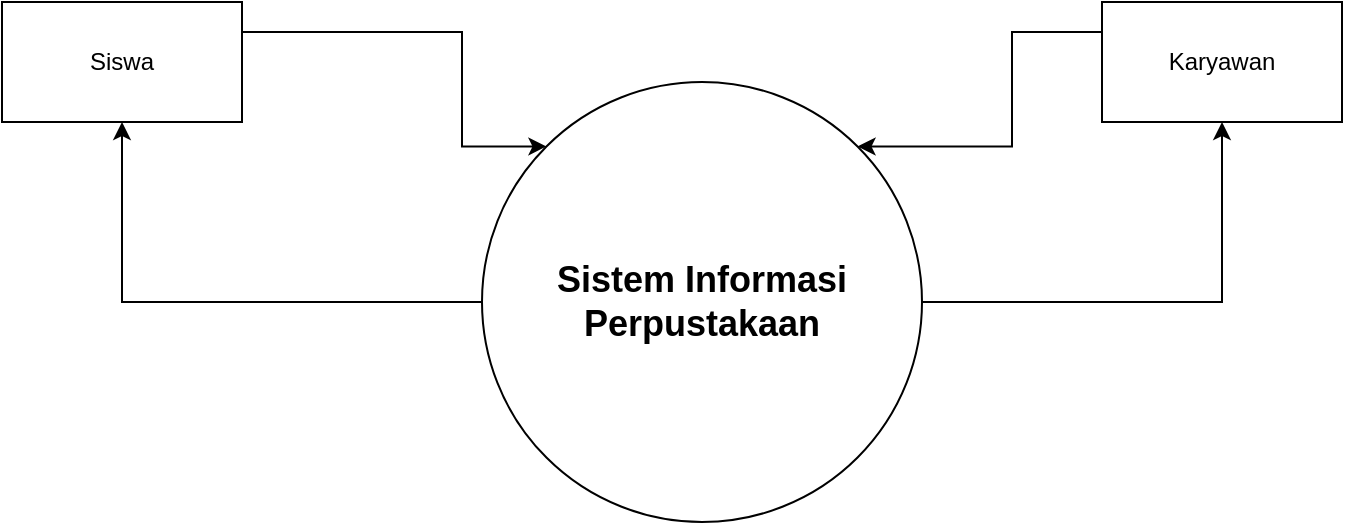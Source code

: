 <mxfile version="10.8.4" type="google"><diagram id="C4xaDUSQnGA1lA9KY2sJ" name="Context Diagram"><mxGraphModel dx="988" dy="569" grid="1" gridSize="10" guides="1" tooltips="1" connect="1" arrows="1" fold="1" page="1" pageScale="1" pageWidth="827" pageHeight="1169" math="0" shadow="0"><root><mxCell id="0"/><mxCell id="1" parent="0"/><mxCell id="3ceh9zZSgcLg6Dgw_gQ7-5" style="edgeStyle=orthogonalEdgeStyle;rounded=0;orthogonalLoop=1;jettySize=auto;html=1;exitX=0;exitY=0.5;exitDx=0;exitDy=0;entryX=0.5;entryY=1;entryDx=0;entryDy=0;" edge="1" parent="1" source="3ceh9zZSgcLg6Dgw_gQ7-1" target="3ceh9zZSgcLg6Dgw_gQ7-2"><mxGeometry relative="1" as="geometry"><Array as="points"><mxPoint x="139" y="320"/></Array></mxGeometry></mxCell><mxCell id="3ceh9zZSgcLg6Dgw_gQ7-7" style="edgeStyle=orthogonalEdgeStyle;rounded=0;orthogonalLoop=1;jettySize=auto;html=1;exitX=1;exitY=0.5;exitDx=0;exitDy=0;entryX=0.5;entryY=1;entryDx=0;entryDy=0;" edge="1" parent="1" source="3ceh9zZSgcLg6Dgw_gQ7-1" target="3ceh9zZSgcLg6Dgw_gQ7-3"><mxGeometry relative="1" as="geometry"/></mxCell><mxCell id="3ceh9zZSgcLg6Dgw_gQ7-1" value="&lt;span style=&quot;font-size: 18px&quot;&gt;&lt;b&gt;Sistem Informasi Perpustakaan&lt;/b&gt;&lt;/span&gt;" style="ellipse;whiteSpace=wrap;html=1;aspect=fixed;gradientColor=#ffffff;" vertex="1" parent="1"><mxGeometry x="319" y="210" width="220" height="220" as="geometry"/></mxCell><mxCell id="3ceh9zZSgcLg6Dgw_gQ7-4" style="edgeStyle=orthogonalEdgeStyle;rounded=0;orthogonalLoop=1;jettySize=auto;html=1;exitX=1;exitY=0.25;exitDx=0;exitDy=0;entryX=0;entryY=0;entryDx=0;entryDy=0;" edge="1" parent="1" source="3ceh9zZSgcLg6Dgw_gQ7-2" target="3ceh9zZSgcLg6Dgw_gQ7-1"><mxGeometry relative="1" as="geometry"><Array as="points"><mxPoint x="309" y="185"/><mxPoint x="309" y="243"/></Array></mxGeometry></mxCell><mxCell id="3ceh9zZSgcLg6Dgw_gQ7-2" value="Siswa" style="rounded=0;whiteSpace=wrap;html=1;" vertex="1" parent="1"><mxGeometry x="79" y="170" width="120" height="60" as="geometry"/></mxCell><mxCell id="3ceh9zZSgcLg6Dgw_gQ7-6" style="edgeStyle=orthogonalEdgeStyle;rounded=0;orthogonalLoop=1;jettySize=auto;html=1;exitX=0;exitY=0.25;exitDx=0;exitDy=0;entryX=1;entryY=0;entryDx=0;entryDy=0;" edge="1" parent="1" source="3ceh9zZSgcLg6Dgw_gQ7-3" target="3ceh9zZSgcLg6Dgw_gQ7-1"><mxGeometry relative="1" as="geometry"/></mxCell><mxCell id="3ceh9zZSgcLg6Dgw_gQ7-3" value="Karyawan" style="rounded=0;whiteSpace=wrap;html=1;" vertex="1" parent="1"><mxGeometry x="629" y="170" width="120" height="60" as="geometry"/></mxCell></root></mxGraphModel></diagram><diagram id="Wczq6CurmethCRcFzGty" name="Level 1"><mxGraphModel dx="1400" dy="807" grid="1" gridSize="10" guides="1" tooltips="1" connect="1" arrows="1" fold="1" page="1" pageScale="1" pageWidth="827" pageHeight="1169" math="0" shadow="0"><root><mxCell id="lI5mbHw_sEFZPCSGc7T4-0"/><mxCell id="lI5mbHw_sEFZPCSGc7T4-1" parent="lI5mbHw_sEFZPCSGc7T4-0"/><mxCell id="lI5mbHw_sEFZPCSGc7T4-13" style="edgeStyle=orthogonalEdgeStyle;rounded=0;orthogonalLoop=1;jettySize=auto;html=1;exitX=1;exitY=0;exitDx=0;exitDy=0;entryX=0.5;entryY=0;entryDx=0;entryDy=0;" edge="1" parent="lI5mbHw_sEFZPCSGc7T4-1" source="lI5mbHw_sEFZPCSGc7T4-2" target="lI5mbHw_sEFZPCSGc7T4-9"><mxGeometry relative="1" as="geometry"><Array as="points"><mxPoint x="720" y="190"/></Array></mxGeometry></mxCell><mxCell id="lI5mbHw_sEFZPCSGc7T4-14" style="edgeStyle=orthogonalEdgeStyle;rounded=0;orthogonalLoop=1;jettySize=auto;html=1;exitX=1;exitY=1;exitDx=0;exitDy=0;entryX=0.5;entryY=1;entryDx=0;entryDy=0;" edge="1" parent="lI5mbHw_sEFZPCSGc7T4-1" source="lI5mbHw_sEFZPCSGc7T4-2" target="lI5mbHw_sEFZPCSGc7T4-9"><mxGeometry relative="1" as="geometry"/></mxCell><mxCell id="lI5mbHw_sEFZPCSGc7T4-15" style="edgeStyle=orthogonalEdgeStyle;rounded=0;orthogonalLoop=1;jettySize=auto;html=1;exitX=0.5;exitY=1;exitDx=0;exitDy=0;entryX=0.5;entryY=0;entryDx=0;entryDy=0;" edge="1" parent="lI5mbHw_sEFZPCSGc7T4-1" source="lI5mbHw_sEFZPCSGc7T4-2" target="lI5mbHw_sEFZPCSGc7T4-3"><mxGeometry relative="1" as="geometry"/></mxCell><mxCell id="lI5mbHw_sEFZPCSGc7T4-16" value="info_login_valid" style="text;html=1;resizable=0;points=[];align=center;verticalAlign=middle;labelBackgroundColor=#ffffff;" vertex="1" connectable="0" parent="lI5mbHw_sEFZPCSGc7T4-15"><mxGeometry x="-0.244" y="-1" relative="1" as="geometry"><mxPoint x="0.5" y="11" as="offset"/></mxGeometry></mxCell><mxCell id="lI5mbHw_sEFZPCSGc7T4-17" style="edgeStyle=orthogonalEdgeStyle;rounded=0;orthogonalLoop=1;jettySize=auto;html=1;exitX=0.713;exitY=0.952;exitDx=0;exitDy=0;exitPerimeter=0;" edge="1" parent="lI5mbHw_sEFZPCSGc7T4-1" source="lI5mbHw_sEFZPCSGc7T4-2" target="lI5mbHw_sEFZPCSGc7T4-4"><mxGeometry relative="1" as="geometry"><Array as="points"><mxPoint x="535" y="340"/><mxPoint x="810" y="340"/><mxPoint x="810" y="690"/><mxPoint x="527" y="690"/></Array></mxGeometry></mxCell><mxCell id="lI5mbHw_sEFZPCSGc7T4-19" value="info_login_valid" style="text;html=1;resizable=0;points=[];align=center;verticalAlign=middle;labelBackgroundColor=#ffffff;" vertex="1" connectable="0" parent="lI5mbHw_sEFZPCSGc7T4-17"><mxGeometry x="-0.473" y="-3" relative="1" as="geometry"><mxPoint y="-5" as="offset"/></mxGeometry></mxCell><mxCell id="lI5mbHw_sEFZPCSGc7T4-2" value="&lt;span style=&quot;font-size: 14px&quot;&gt;&lt;b&gt;1&lt;br&gt;Login&lt;br&gt;&lt;/b&gt;&lt;/span&gt;" style="ellipse;whiteSpace=wrap;html=1;aspect=fixed;" vertex="1" parent="lI5mbHw_sEFZPCSGc7T4-1"><mxGeometry x="413.5" y="165" width="170" height="170" as="geometry"/></mxCell><mxCell id="lI5mbHw_sEFZPCSGc7T4-30" style="edgeStyle=orthogonalEdgeStyle;rounded=0;orthogonalLoop=1;jettySize=auto;html=1;exitX=1;exitY=0;exitDx=0;exitDy=0;entryX=0.5;entryY=0;entryDx=0;entryDy=0;" edge="1" parent="lI5mbHw_sEFZPCSGc7T4-1" source="lI5mbHw_sEFZPCSGc7T4-3" target="lI5mbHw_sEFZPCSGc7T4-10"><mxGeometry relative="1" as="geometry"><Array as="points"><mxPoint x="627" y="450"/><mxPoint x="720" y="450"/></Array></mxGeometry></mxCell><mxCell id="lI5mbHw_sEFZPCSGc7T4-31" value="data buku" style="text;html=1;resizable=0;points=[];align=center;verticalAlign=middle;labelBackgroundColor=#ffffff;" vertex="1" connectable="0" parent="lI5mbHw_sEFZPCSGc7T4-30"><mxGeometry x="-0.177" y="1" relative="1" as="geometry"><mxPoint as="offset"/></mxGeometry></mxCell><mxCell id="lI5mbHw_sEFZPCSGc7T4-3" value="&lt;span style=&quot;font-size: 14px&quot;&gt;&lt;b&gt;2&lt;br&gt;Pengolahan&lt;br&gt;Data Buku&lt;br&gt;&lt;/b&gt;&lt;/span&gt;" style="ellipse;whiteSpace=wrap;html=1;aspect=fixed;" vertex="1" parent="lI5mbHw_sEFZPCSGc7T4-1"><mxGeometry x="413.5" y="425" width="170" height="170" as="geometry"/></mxCell><mxCell id="lI5mbHw_sEFZPCSGc7T4-26" style="edgeStyle=orthogonalEdgeStyle;rounded=0;orthogonalLoop=1;jettySize=auto;html=1;exitX=0.5;exitY=1;exitDx=0;exitDy=0;entryX=0.5;entryY=1;entryDx=0;entryDy=0;" edge="1" parent="lI5mbHw_sEFZPCSGc7T4-1" source="lI5mbHw_sEFZPCSGc7T4-4" target="lI5mbHw_sEFZPCSGc7T4-6"><mxGeometry relative="1" as="geometry"/></mxCell><mxCell id="lI5mbHw_sEFZPCSGc7T4-28" value="info_pinjam_buku" style="text;html=1;resizable=0;points=[];align=center;verticalAlign=middle;labelBackgroundColor=#ffffff;" vertex="1" connectable="0" parent="lI5mbHw_sEFZPCSGc7T4-26"><mxGeometry x="-0.496" y="-1" relative="1" as="geometry"><mxPoint as="offset"/></mxGeometry></mxCell><mxCell id="lI5mbHw_sEFZPCSGc7T4-4" value="&lt;span style=&quot;font-size: 14px&quot;&gt;&lt;b&gt;3&lt;br&gt;Pengolahan&lt;br&gt;Data Peminjaman&lt;br&gt;&lt;/b&gt;&lt;/span&gt;" style="ellipse;whiteSpace=wrap;html=1;aspect=fixed;" vertex="1" parent="lI5mbHw_sEFZPCSGc7T4-1"><mxGeometry x="414.5" y="705" width="170" height="170" as="geometry"/></mxCell><mxCell id="lI5mbHw_sEFZPCSGc7T4-7" style="edgeStyle=orthogonalEdgeStyle;rounded=0;orthogonalLoop=1;jettySize=auto;html=1;exitX=1;exitY=0.25;exitDx=0;exitDy=0;entryX=0.072;entryY=0.242;entryDx=0;entryDy=0;entryPerimeter=0;" edge="1" parent="lI5mbHw_sEFZPCSGc7T4-1" source="lI5mbHw_sEFZPCSGc7T4-5" target="lI5mbHw_sEFZPCSGc7T4-2"><mxGeometry relative="1" as="geometry"><Array as="points"><mxPoint x="322" y="205"/></Array></mxGeometry></mxCell><mxCell id="lI5mbHw_sEFZPCSGc7T4-8" value="data_akun" style="text;html=1;resizable=0;points=[];align=center;verticalAlign=middle;labelBackgroundColor=#ffffff;" vertex="1" connectable="0" parent="lI5mbHw_sEFZPCSGc7T4-7"><mxGeometry x="-0.076" y="2" relative="1" as="geometry"><mxPoint x="4" as="offset"/></mxGeometry></mxCell><mxCell id="lI5mbHw_sEFZPCSGc7T4-37" style="edgeStyle=orthogonalEdgeStyle;rounded=0;orthogonalLoop=1;jettySize=auto;html=1;exitX=1;exitY=0.75;exitDx=0;exitDy=0;entryX=0;entryY=0;entryDx=0;entryDy=0;" edge="1" parent="lI5mbHw_sEFZPCSGc7T4-1" source="lI5mbHw_sEFZPCSGc7T4-5" target="lI5mbHw_sEFZPCSGc7T4-3"><mxGeometry relative="1" as="geometry"><Array as="points"><mxPoint x="240" y="235"/><mxPoint x="240" y="450"/></Array></mxGeometry></mxCell><mxCell id="lI5mbHw_sEFZPCSGc7T4-38" value="data buku" style="text;html=1;resizable=0;points=[];align=center;verticalAlign=middle;labelBackgroundColor=#ffffff;" vertex="1" connectable="0" parent="lI5mbHw_sEFZPCSGc7T4-37"><mxGeometry x="0.006" y="79" relative="1" as="geometry"><mxPoint as="offset"/></mxGeometry></mxCell><mxCell id="lI5mbHw_sEFZPCSGc7T4-5" value="&lt;font size=&quot;1&quot;&gt;&lt;b style=&quot;font-size: 14px&quot;&gt;Karyawan&lt;/b&gt;&lt;/font&gt;" style="rounded=0;whiteSpace=wrap;html=1;" vertex="1" parent="lI5mbHw_sEFZPCSGc7T4-1"><mxGeometry x="110" y="190" width="120" height="60" as="geometry"/></mxCell><mxCell id="lI5mbHw_sEFZPCSGc7T4-20" style="edgeStyle=orthogonalEdgeStyle;rounded=0;orthogonalLoop=1;jettySize=auto;html=1;exitX=1;exitY=0.5;exitDx=0;exitDy=0;entryX=0;entryY=0.5;entryDx=0;entryDy=0;" edge="1" parent="lI5mbHw_sEFZPCSGc7T4-1" source="lI5mbHw_sEFZPCSGc7T4-6" target="lI5mbHw_sEFZPCSGc7T4-4"><mxGeometry relative="1" as="geometry"/></mxCell><mxCell id="lI5mbHw_sEFZPCSGc7T4-21" value="data_siswa" style="text;html=1;resizable=0;points=[];align=center;verticalAlign=middle;labelBackgroundColor=#ffffff;" vertex="1" connectable="0" parent="lI5mbHw_sEFZPCSGc7T4-20"><mxGeometry x="0.719" y="-2" relative="1" as="geometry"><mxPoint x="9" y="-3" as="offset"/></mxGeometry></mxCell><mxCell id="lI5mbHw_sEFZPCSGc7T4-22" style="edgeStyle=orthogonalEdgeStyle;rounded=0;orthogonalLoop=1;jettySize=auto;html=1;exitX=1;exitY=0.75;exitDx=0;exitDy=0;entryX=0.032;entryY=0.682;entryDx=0;entryDy=0;entryPerimeter=0;" edge="1" parent="lI5mbHw_sEFZPCSGc7T4-1" source="lI5mbHw_sEFZPCSGc7T4-6" target="lI5mbHw_sEFZPCSGc7T4-4"><mxGeometry relative="1" as="geometry"><Array as="points"><mxPoint x="240" y="535"/><mxPoint x="240" y="821"/></Array></mxGeometry></mxCell><mxCell id="lI5mbHw_sEFZPCSGc7T4-23" value="data_buku_dipinjam" style="text;html=1;resizable=0;points=[];align=center;verticalAlign=middle;labelBackgroundColor=#ffffff;" vertex="1" connectable="0" parent="lI5mbHw_sEFZPCSGc7T4-22"><mxGeometry x="0.59" y="-3" relative="1" as="geometry"><mxPoint x="19" y="-5" as="offset"/></mxGeometry></mxCell><mxCell id="lI5mbHw_sEFZPCSGc7T4-24" style="edgeStyle=orthogonalEdgeStyle;rounded=0;orthogonalLoop=1;jettySize=auto;html=1;exitX=0.75;exitY=1;exitDx=0;exitDy=0;entryX=0;entryY=1;entryDx=0;entryDy=0;" edge="1" parent="lI5mbHw_sEFZPCSGc7T4-1" source="lI5mbHw_sEFZPCSGc7T4-6" target="lI5mbHw_sEFZPCSGc7T4-4"><mxGeometry relative="1" as="geometry"><Array as="points"><mxPoint x="200" y="850"/></Array></mxGeometry></mxCell><mxCell id="lI5mbHw_sEFZPCSGc7T4-25" value="data_lama_pinjam" style="text;html=1;resizable=0;points=[];align=center;verticalAlign=middle;labelBackgroundColor=#ffffff;" vertex="1" connectable="0" parent="lI5mbHw_sEFZPCSGc7T4-24"><mxGeometry x="0.635" y="1" relative="1" as="geometry"><mxPoint as="offset"/></mxGeometry></mxCell><mxCell id="lI5mbHw_sEFZPCSGc7T4-6" value="&lt;span style=&quot;font-size: 14px&quot;&gt;&lt;b&gt;Siswa&lt;/b&gt;&lt;/span&gt;" style="rounded=0;whiteSpace=wrap;html=1;" vertex="1" parent="lI5mbHw_sEFZPCSGc7T4-1"><mxGeometry x="110" y="490" width="120" height="60" as="geometry"/></mxCell><mxCell id="lI5mbHw_sEFZPCSGc7T4-9" value="data_akun" style="html=1;dashed=0;whitespace=wrap;shape=partialRectangle;right=0;left=0;fillColor=none;" vertex="1" parent="lI5mbHw_sEFZPCSGc7T4-1"><mxGeometry x="670" y="235" width="100" height="30" as="geometry"/></mxCell><mxCell id="lI5mbHw_sEFZPCSGc7T4-32" style="edgeStyle=orthogonalEdgeStyle;rounded=0;orthogonalLoop=1;jettySize=auto;html=1;exitX=0.283;exitY=-0.038;exitDx=0;exitDy=0;entryX=0.955;entryY=0.272;entryDx=0;entryDy=0;entryPerimeter=0;exitPerimeter=0;" edge="1" parent="lI5mbHw_sEFZPCSGc7T4-1" source="lI5mbHw_sEFZPCSGc7T4-10" target="lI5mbHw_sEFZPCSGc7T4-3"><mxGeometry relative="1" as="geometry"><Array as="points"><mxPoint x="698" y="471"/></Array></mxGeometry></mxCell><mxCell id="lI5mbHw_sEFZPCSGc7T4-33" value="info buku" style="text;html=1;resizable=0;points=[];align=center;verticalAlign=middle;labelBackgroundColor=#ffffff;" vertex="1" connectable="0" parent="lI5mbHw_sEFZPCSGc7T4-32"><mxGeometry x="0.055" y="1" relative="1" as="geometry"><mxPoint as="offset"/></mxGeometry></mxCell><mxCell id="lI5mbHw_sEFZPCSGc7T4-34" style="edgeStyle=orthogonalEdgeStyle;rounded=0;orthogonalLoop=1;jettySize=auto;html=1;exitX=0.5;exitY=1;exitDx=0;exitDy=0;entryX=0.5;entryY=0;entryDx=0;entryDy=0;" edge="1" parent="lI5mbHw_sEFZPCSGc7T4-1" source="lI5mbHw_sEFZPCSGc7T4-10" target="lI5mbHw_sEFZPCSGc7T4-4"><mxGeometry relative="1" as="geometry"/></mxCell><mxCell id="lI5mbHw_sEFZPCSGc7T4-35" value="info_buku" style="text;html=1;resizable=0;points=[];align=center;verticalAlign=middle;labelBackgroundColor=#ffffff;" vertex="1" connectable="0" parent="lI5mbHw_sEFZPCSGc7T4-34"><mxGeometry x="0.073" y="-1" relative="1" as="geometry"><mxPoint x="25" y="-1.5" as="offset"/></mxGeometry></mxCell><mxCell id="lI5mbHw_sEFZPCSGc7T4-10" value="buku" style="html=1;dashed=0;whitespace=wrap;shape=partialRectangle;right=0;left=0;fillColor=none;" vertex="1" parent="lI5mbHw_sEFZPCSGc7T4-1"><mxGeometry x="670" y="495" width="100" height="30" as="geometry"/></mxCell><mxCell id="lI5mbHw_sEFZPCSGc7T4-11" value="siswa" style="html=1;dashed=0;whitespace=wrap;shape=partialRectangle;right=0;left=0;fillColor=none;" vertex="1" parent="lI5mbHw_sEFZPCSGc7T4-1"><mxGeometry x="680" y="730" width="100" height="30" as="geometry"/></mxCell><mxCell id="lI5mbHw_sEFZPCSGc7T4-12" value="peminjaman" style="html=1;dashed=0;whitespace=wrap;shape=partialRectangle;right=0;left=0;fillColor=none;" vertex="1" parent="lI5mbHw_sEFZPCSGc7T4-1"><mxGeometry x="680" y="840" width="100" height="30" as="geometry"/></mxCell></root></mxGraphModel></diagram></mxfile>